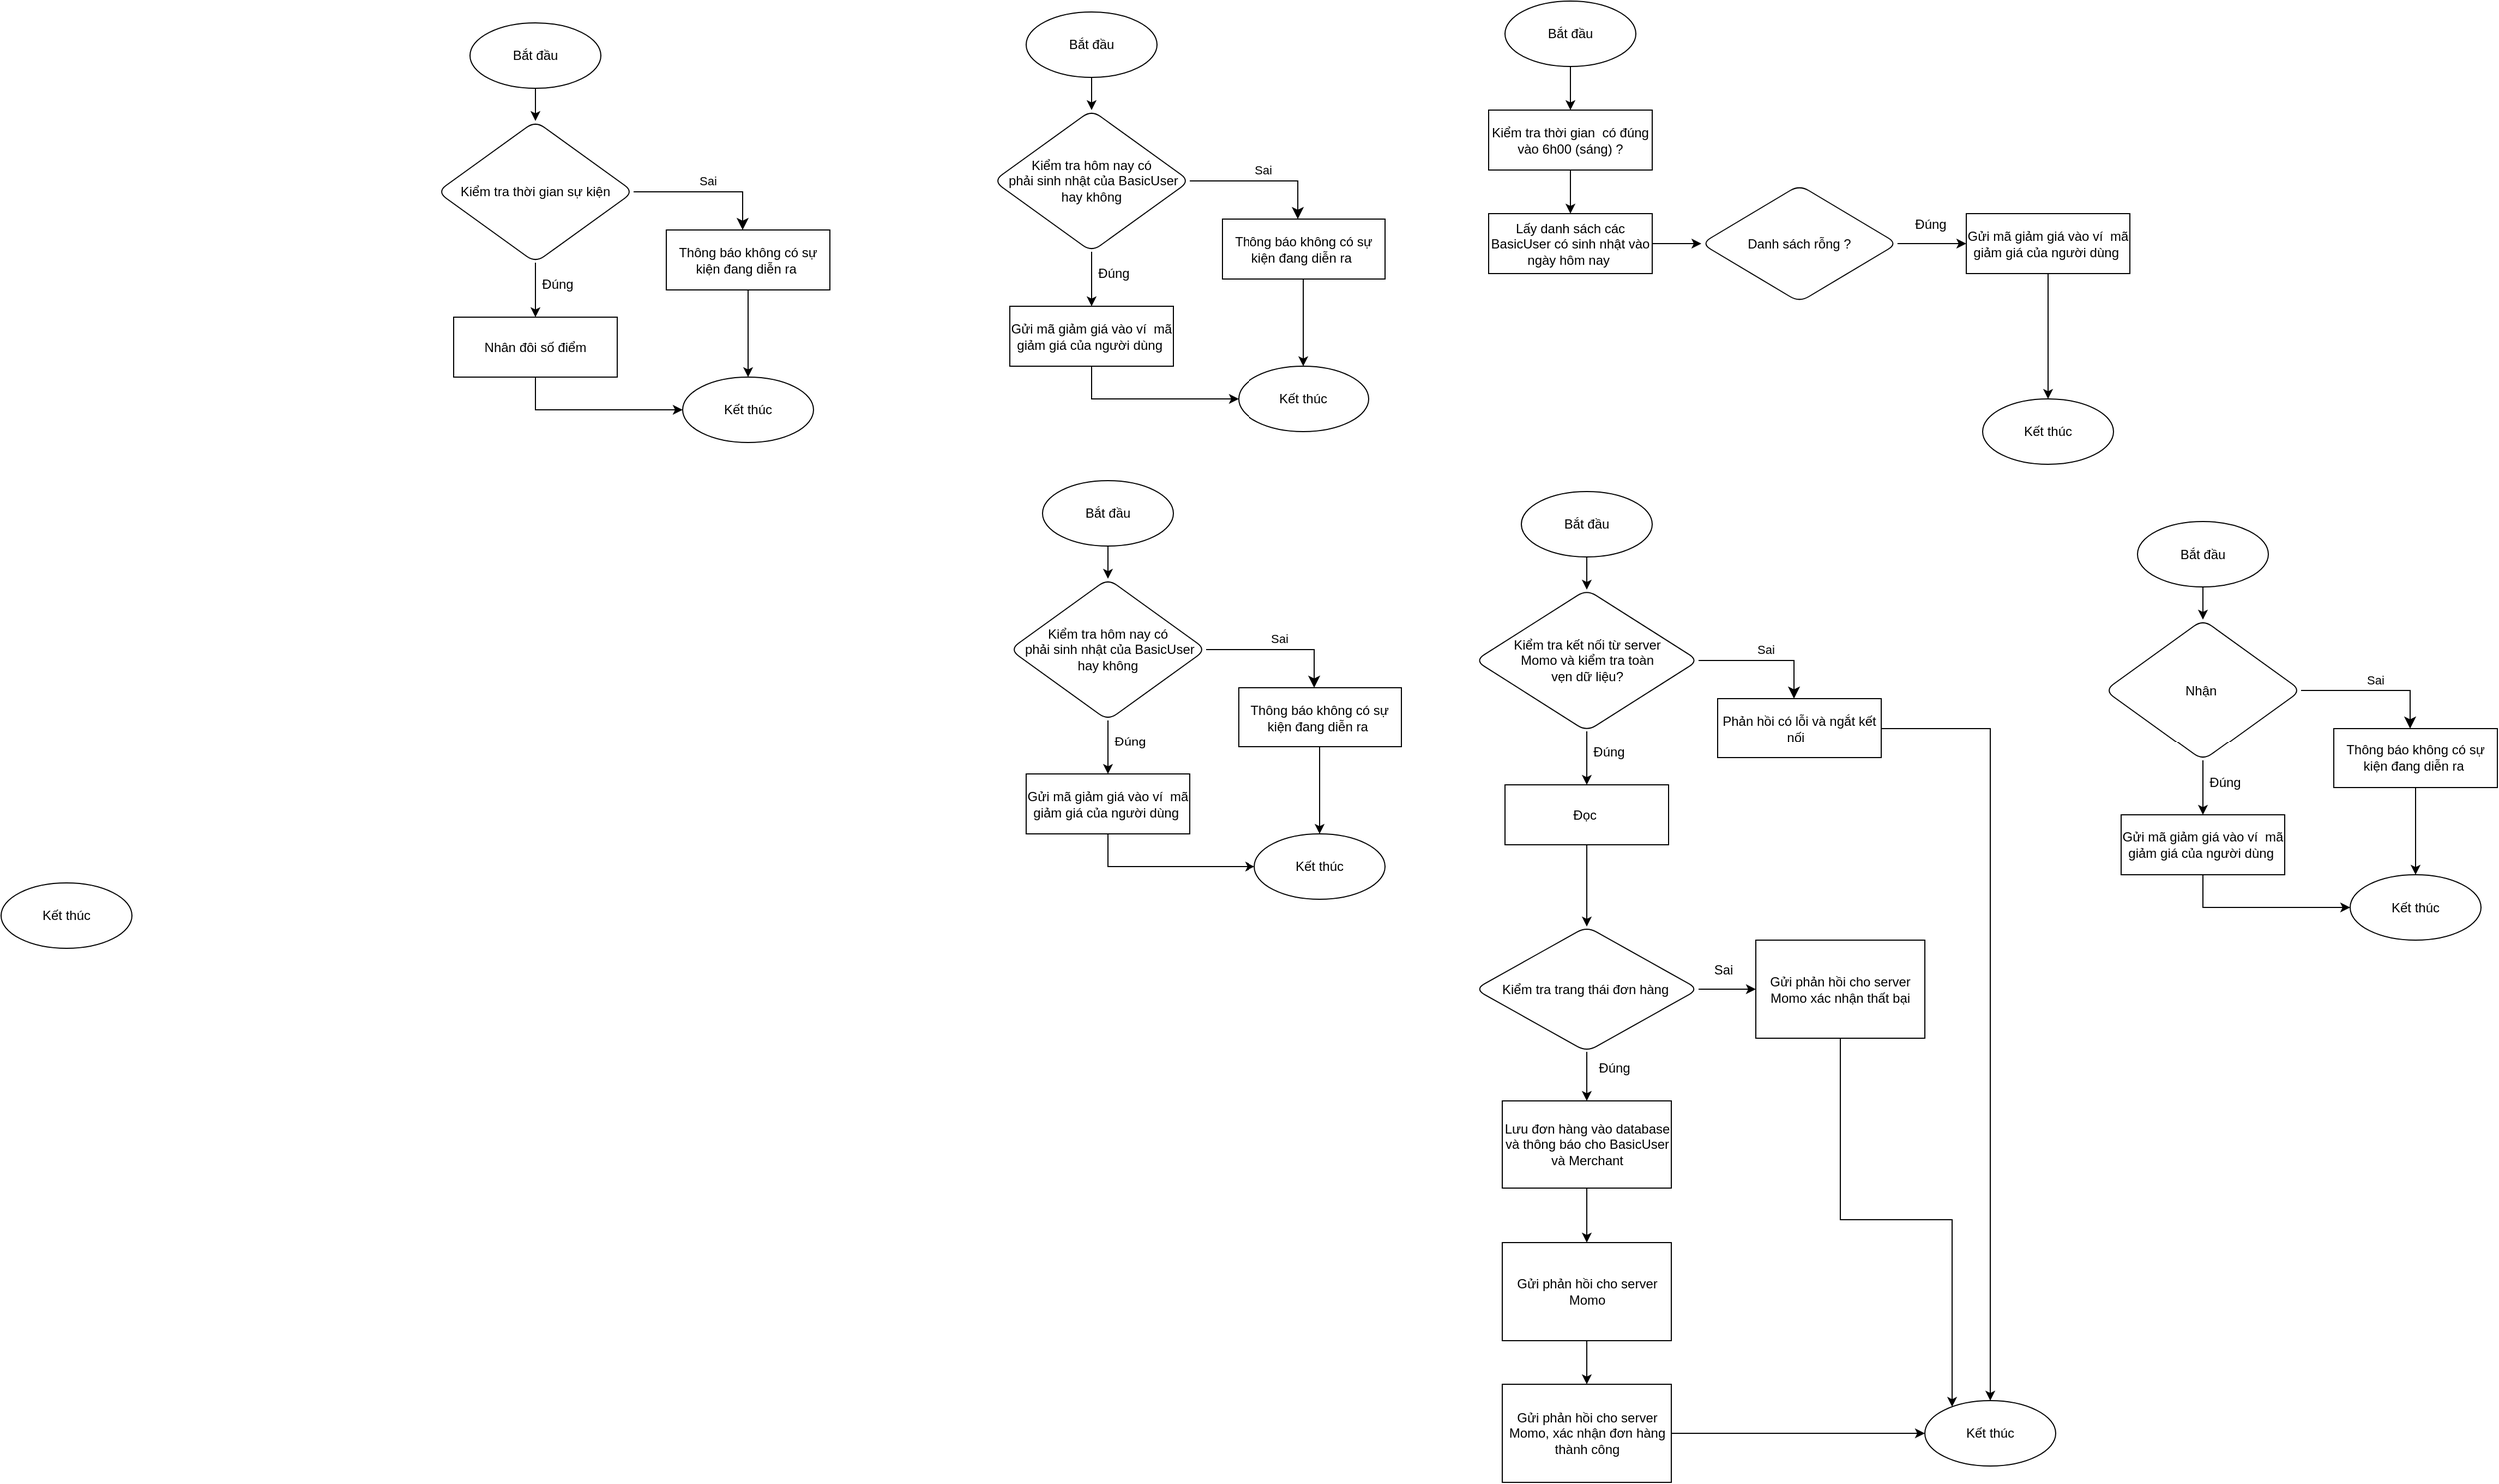 <mxfile version="15.8.8" type="github">
  <diagram id="C5RBs43oDa-KdzZeNtuy" name="Page-1">
    <mxGraphModel dx="868" dy="1619" grid="1" gridSize="10" guides="1" tooltips="1" connect="1" arrows="1" fold="1" page="1" pageScale="1" pageWidth="827" pageHeight="1169" math="0" shadow="0">
      <root>
        <mxCell id="WIyWlLk6GJQsqaUBKTNV-0" />
        <mxCell id="WIyWlLk6GJQsqaUBKTNV-1" parent="WIyWlLk6GJQsqaUBKTNV-0" />
        <mxCell id="OwRMZqoqTo7RuuSNm70h-23" value="Kết thúc" style="ellipse;whiteSpace=wrap;html=1;rounded=1;shadow=0;strokeWidth=1;glass=0;" vertex="1" parent="WIyWlLk6GJQsqaUBKTNV-1">
          <mxGeometry x="160" y="800" width="120" height="60" as="geometry" />
        </mxCell>
        <mxCell id="OwRMZqoqTo7RuuSNm70h-27" value="Sai" style="edgeStyle=orthogonalEdgeStyle;rounded=0;html=1;jettySize=auto;orthogonalLoop=1;fontSize=11;endArrow=classic;endFill=1;endSize=8;strokeWidth=1;shadow=0;labelBackgroundColor=none;" edge="1" parent="WIyWlLk6GJQsqaUBKTNV-1" source="OwRMZqoqTo7RuuSNm70h-37" target="OwRMZqoqTo7RuuSNm70h-30">
          <mxGeometry y="10" relative="1" as="geometry">
            <mxPoint as="offset" />
            <mxPoint x="740" y="165" as="sourcePoint" />
            <Array as="points">
              <mxPoint x="840" y="165" />
            </Array>
          </mxGeometry>
        </mxCell>
        <mxCell id="OwRMZqoqTo7RuuSNm70h-28" value="" style="edgeStyle=orthogonalEdgeStyle;rounded=0;orthogonalLoop=1;jettySize=auto;html=1;endArrow=classic;endFill=1;entryX=0.5;entryY=0;entryDx=0;entryDy=0;exitX=0.5;exitY=1;exitDx=0;exitDy=0;" edge="1" parent="WIyWlLk6GJQsqaUBKTNV-1" source="OwRMZqoqTo7RuuSNm70h-37" target="OwRMZqoqTo7RuuSNm70h-35">
          <mxGeometry relative="1" as="geometry">
            <mxPoint x="650" y="240" as="sourcePoint" />
            <mxPoint x="650" y="365" as="targetPoint" />
          </mxGeometry>
        </mxCell>
        <mxCell id="OwRMZqoqTo7RuuSNm70h-29" value="" style="edgeStyle=orthogonalEdgeStyle;rounded=0;orthogonalLoop=1;jettySize=auto;html=1;endArrow=classic;endFill=1;" edge="1" parent="WIyWlLk6GJQsqaUBKTNV-1" source="OwRMZqoqTo7RuuSNm70h-30" target="OwRMZqoqTo7RuuSNm70h-33">
          <mxGeometry relative="1" as="geometry" />
        </mxCell>
        <mxCell id="OwRMZqoqTo7RuuSNm70h-30" value="Thông báo không có sự kiện đang diễn ra&amp;nbsp;" style="rounded=0;whiteSpace=wrap;html=1;" vertex="1" parent="WIyWlLk6GJQsqaUBKTNV-1">
          <mxGeometry x="770" y="200" width="150" height="55" as="geometry" />
        </mxCell>
        <mxCell id="OwRMZqoqTo7RuuSNm70h-31" value="" style="edgeStyle=orthogonalEdgeStyle;rounded=0;orthogonalLoop=1;jettySize=auto;html=1;endArrow=classic;endFill=1;" edge="1" parent="WIyWlLk6GJQsqaUBKTNV-1" source="OwRMZqoqTo7RuuSNm70h-32" target="OwRMZqoqTo7RuuSNm70h-37">
          <mxGeometry relative="1" as="geometry">
            <mxPoint x="650" y="90" as="targetPoint" />
          </mxGeometry>
        </mxCell>
        <mxCell id="OwRMZqoqTo7RuuSNm70h-32" value="Bắt đầu" style="ellipse;whiteSpace=wrap;html=1;rounded=1;shadow=0;strokeWidth=1;glass=0;" vertex="1" parent="WIyWlLk6GJQsqaUBKTNV-1">
          <mxGeometry x="590" y="10" width="120" height="60" as="geometry" />
        </mxCell>
        <mxCell id="OwRMZqoqTo7RuuSNm70h-33" value="Kết thúc" style="ellipse;whiteSpace=wrap;html=1;rounded=1;shadow=0;strokeWidth=1;glass=0;" vertex="1" parent="WIyWlLk6GJQsqaUBKTNV-1">
          <mxGeometry x="785" y="335" width="120" height="60" as="geometry" />
        </mxCell>
        <mxCell id="OwRMZqoqTo7RuuSNm70h-52" style="edgeStyle=orthogonalEdgeStyle;rounded=0;orthogonalLoop=1;jettySize=auto;html=1;exitX=0.5;exitY=1;exitDx=0;exitDy=0;entryX=0;entryY=0.5;entryDx=0;entryDy=0;" edge="1" parent="WIyWlLk6GJQsqaUBKTNV-1" source="OwRMZqoqTo7RuuSNm70h-35" target="OwRMZqoqTo7RuuSNm70h-33">
          <mxGeometry relative="1" as="geometry" />
        </mxCell>
        <mxCell id="OwRMZqoqTo7RuuSNm70h-35" value="Nhân đôi số điểm" style="rounded=0;whiteSpace=wrap;html=1;" vertex="1" parent="WIyWlLk6GJQsqaUBKTNV-1">
          <mxGeometry x="575" y="280" width="150" height="55" as="geometry" />
        </mxCell>
        <mxCell id="OwRMZqoqTo7RuuSNm70h-36" value="Đúng" style="text;html=1;align=center;verticalAlign=middle;resizable=0;points=[];autosize=1;strokeColor=none;fillColor=none;" vertex="1" parent="WIyWlLk6GJQsqaUBKTNV-1">
          <mxGeometry x="650" y="240" width="40" height="20" as="geometry" />
        </mxCell>
        <mxCell id="OwRMZqoqTo7RuuSNm70h-37" value="Kiểm tra thời gian sự kiện" style="rhombus;whiteSpace=wrap;html=1;rounded=1;shadow=0;strokeWidth=1;glass=0;" vertex="1" parent="WIyWlLk6GJQsqaUBKTNV-1">
          <mxGeometry x="560" y="100" width="180" height="130" as="geometry" />
        </mxCell>
        <mxCell id="OwRMZqoqTo7RuuSNm70h-53" value="Sai" style="edgeStyle=orthogonalEdgeStyle;rounded=0;html=1;jettySize=auto;orthogonalLoop=1;fontSize=11;endArrow=classic;endFill=1;endSize=8;strokeWidth=1;shadow=0;labelBackgroundColor=none;" edge="1" parent="WIyWlLk6GJQsqaUBKTNV-1" source="OwRMZqoqTo7RuuSNm70h-63" target="OwRMZqoqTo7RuuSNm70h-56">
          <mxGeometry y="10" relative="1" as="geometry">
            <mxPoint as="offset" />
            <mxPoint x="1250" y="155" as="sourcePoint" />
            <Array as="points">
              <mxPoint x="1350" y="155" />
            </Array>
          </mxGeometry>
        </mxCell>
        <mxCell id="OwRMZqoqTo7RuuSNm70h-54" value="" style="edgeStyle=orthogonalEdgeStyle;rounded=0;orthogonalLoop=1;jettySize=auto;html=1;endArrow=classic;endFill=1;entryX=0.5;entryY=0;entryDx=0;entryDy=0;exitX=0.5;exitY=1;exitDx=0;exitDy=0;" edge="1" parent="WIyWlLk6GJQsqaUBKTNV-1" source="OwRMZqoqTo7RuuSNm70h-63" target="OwRMZqoqTo7RuuSNm70h-61">
          <mxGeometry relative="1" as="geometry">
            <mxPoint x="1160" y="230" as="sourcePoint" />
            <mxPoint x="1160" y="355" as="targetPoint" />
          </mxGeometry>
        </mxCell>
        <mxCell id="OwRMZqoqTo7RuuSNm70h-55" value="" style="edgeStyle=orthogonalEdgeStyle;rounded=0;orthogonalLoop=1;jettySize=auto;html=1;endArrow=classic;endFill=1;" edge="1" parent="WIyWlLk6GJQsqaUBKTNV-1" source="OwRMZqoqTo7RuuSNm70h-56" target="OwRMZqoqTo7RuuSNm70h-59">
          <mxGeometry relative="1" as="geometry" />
        </mxCell>
        <mxCell id="OwRMZqoqTo7RuuSNm70h-56" value="Thông báo không có sự kiện đang diễn ra&amp;nbsp;" style="rounded=0;whiteSpace=wrap;html=1;" vertex="1" parent="WIyWlLk6GJQsqaUBKTNV-1">
          <mxGeometry x="1280" y="190" width="150" height="55" as="geometry" />
        </mxCell>
        <mxCell id="OwRMZqoqTo7RuuSNm70h-57" value="" style="edgeStyle=orthogonalEdgeStyle;rounded=0;orthogonalLoop=1;jettySize=auto;html=1;endArrow=classic;endFill=1;" edge="1" parent="WIyWlLk6GJQsqaUBKTNV-1" source="OwRMZqoqTo7RuuSNm70h-58" target="OwRMZqoqTo7RuuSNm70h-63">
          <mxGeometry relative="1" as="geometry">
            <mxPoint x="1160" y="80" as="targetPoint" />
          </mxGeometry>
        </mxCell>
        <mxCell id="OwRMZqoqTo7RuuSNm70h-58" value="Bắt đầu" style="ellipse;whiteSpace=wrap;html=1;rounded=1;shadow=0;strokeWidth=1;glass=0;" vertex="1" parent="WIyWlLk6GJQsqaUBKTNV-1">
          <mxGeometry x="1100" width="120" height="60" as="geometry" />
        </mxCell>
        <mxCell id="OwRMZqoqTo7RuuSNm70h-59" value="Kết thúc" style="ellipse;whiteSpace=wrap;html=1;rounded=1;shadow=0;strokeWidth=1;glass=0;" vertex="1" parent="WIyWlLk6GJQsqaUBKTNV-1">
          <mxGeometry x="1295" y="325" width="120" height="60" as="geometry" />
        </mxCell>
        <mxCell id="OwRMZqoqTo7RuuSNm70h-60" style="edgeStyle=orthogonalEdgeStyle;rounded=0;orthogonalLoop=1;jettySize=auto;html=1;exitX=0.5;exitY=1;exitDx=0;exitDy=0;entryX=0;entryY=0.5;entryDx=0;entryDy=0;" edge="1" parent="WIyWlLk6GJQsqaUBKTNV-1" source="OwRMZqoqTo7RuuSNm70h-61" target="OwRMZqoqTo7RuuSNm70h-59">
          <mxGeometry relative="1" as="geometry" />
        </mxCell>
        <mxCell id="OwRMZqoqTo7RuuSNm70h-61" value="Gửi mã giảm giá vào ví&amp;nbsp; mã giảm giá của người dùng&amp;nbsp;" style="rounded=0;whiteSpace=wrap;html=1;" vertex="1" parent="WIyWlLk6GJQsqaUBKTNV-1">
          <mxGeometry x="1085" y="270" width="150" height="55" as="geometry" />
        </mxCell>
        <mxCell id="OwRMZqoqTo7RuuSNm70h-62" value="Đúng" style="text;html=1;align=center;verticalAlign=middle;resizable=0;points=[];autosize=1;strokeColor=none;fillColor=none;" vertex="1" parent="WIyWlLk6GJQsqaUBKTNV-1">
          <mxGeometry x="1160" y="230" width="40" height="20" as="geometry" />
        </mxCell>
        <mxCell id="OwRMZqoqTo7RuuSNm70h-63" value="Kiểm tra hôm nay có&lt;br&gt;&amp;nbsp;phải sinh nhật của BasicUser hay không" style="rhombus;whiteSpace=wrap;html=1;rounded=1;shadow=0;strokeWidth=1;glass=0;" vertex="1" parent="WIyWlLk6GJQsqaUBKTNV-1">
          <mxGeometry x="1070" y="90" width="180" height="130" as="geometry" />
        </mxCell>
        <mxCell id="OwRMZqoqTo7RuuSNm70h-76" value="" style="edgeStyle=orthogonalEdgeStyle;rounded=0;orthogonalLoop=1;jettySize=auto;html=1;" edge="1" parent="WIyWlLk6GJQsqaUBKTNV-1" source="OwRMZqoqTo7RuuSNm70h-69" target="OwRMZqoqTo7RuuSNm70h-75">
          <mxGeometry relative="1" as="geometry" />
        </mxCell>
        <mxCell id="OwRMZqoqTo7RuuSNm70h-69" value="Bắt đầu" style="ellipse;whiteSpace=wrap;html=1;rounded=1;shadow=0;strokeWidth=1;glass=0;" vertex="1" parent="WIyWlLk6GJQsqaUBKTNV-1">
          <mxGeometry x="1540" y="-10" width="120" height="60" as="geometry" />
        </mxCell>
        <mxCell id="OwRMZqoqTo7RuuSNm70h-70" value="Kết thúc" style="ellipse;whiteSpace=wrap;html=1;rounded=1;shadow=0;strokeWidth=1;glass=0;" vertex="1" parent="WIyWlLk6GJQsqaUBKTNV-1">
          <mxGeometry x="1978" y="355" width="120" height="60" as="geometry" />
        </mxCell>
        <mxCell id="OwRMZqoqTo7RuuSNm70h-85" value="" style="edgeStyle=orthogonalEdgeStyle;rounded=0;orthogonalLoop=1;jettySize=auto;html=1;" edge="1" parent="WIyWlLk6GJQsqaUBKTNV-1" source="OwRMZqoqTo7RuuSNm70h-72" target="OwRMZqoqTo7RuuSNm70h-70">
          <mxGeometry relative="1" as="geometry" />
        </mxCell>
        <mxCell id="OwRMZqoqTo7RuuSNm70h-72" value="Gửi mã giảm giá vào ví&amp;nbsp; mã giảm giá của người dùng&amp;nbsp;" style="rounded=0;whiteSpace=wrap;html=1;" vertex="1" parent="WIyWlLk6GJQsqaUBKTNV-1">
          <mxGeometry x="1963" y="185" width="150" height="55" as="geometry" />
        </mxCell>
        <mxCell id="OwRMZqoqTo7RuuSNm70h-73" value="Đúng" style="text;html=1;align=center;verticalAlign=middle;resizable=0;points=[];autosize=1;strokeColor=none;fillColor=none;" vertex="1" parent="WIyWlLk6GJQsqaUBKTNV-1">
          <mxGeometry x="1910" y="185" width="40" height="20" as="geometry" />
        </mxCell>
        <mxCell id="OwRMZqoqTo7RuuSNm70h-86" value="" style="edgeStyle=orthogonalEdgeStyle;rounded=0;orthogonalLoop=1;jettySize=auto;html=1;" edge="1" parent="WIyWlLk6GJQsqaUBKTNV-1" source="OwRMZqoqTo7RuuSNm70h-74" target="OwRMZqoqTo7RuuSNm70h-72">
          <mxGeometry relative="1" as="geometry" />
        </mxCell>
        <mxCell id="OwRMZqoqTo7RuuSNm70h-74" value="Danh sách rỗng ?" style="rhombus;whiteSpace=wrap;html=1;rounded=1;shadow=0;strokeWidth=1;glass=0;" vertex="1" parent="WIyWlLk6GJQsqaUBKTNV-1">
          <mxGeometry x="1720" y="158.75" width="180" height="107.5" as="geometry" />
        </mxCell>
        <mxCell id="OwRMZqoqTo7RuuSNm70h-79" value="" style="edgeStyle=orthogonalEdgeStyle;rounded=0;orthogonalLoop=1;jettySize=auto;html=1;" edge="1" parent="WIyWlLk6GJQsqaUBKTNV-1" source="OwRMZqoqTo7RuuSNm70h-75" target="OwRMZqoqTo7RuuSNm70h-78">
          <mxGeometry relative="1" as="geometry" />
        </mxCell>
        <mxCell id="OwRMZqoqTo7RuuSNm70h-75" value="Kiểm tra thời gian&amp;nbsp; có đúng vào 6h00 (sáng) ?" style="rounded=0;whiteSpace=wrap;html=1;" vertex="1" parent="WIyWlLk6GJQsqaUBKTNV-1">
          <mxGeometry x="1525" y="90" width="150" height="55" as="geometry" />
        </mxCell>
        <mxCell id="OwRMZqoqTo7RuuSNm70h-80" value="" style="edgeStyle=orthogonalEdgeStyle;rounded=0;orthogonalLoop=1;jettySize=auto;html=1;" edge="1" parent="WIyWlLk6GJQsqaUBKTNV-1" source="OwRMZqoqTo7RuuSNm70h-78" target="OwRMZqoqTo7RuuSNm70h-74">
          <mxGeometry relative="1" as="geometry" />
        </mxCell>
        <mxCell id="OwRMZqoqTo7RuuSNm70h-78" value="Lấy danh sách các BasicUser có sinh nhật vào ngày hôm nay&amp;nbsp;" style="rounded=0;whiteSpace=wrap;html=1;" vertex="1" parent="WIyWlLk6GJQsqaUBKTNV-1">
          <mxGeometry x="1525" y="185" width="150" height="55" as="geometry" />
        </mxCell>
        <mxCell id="OwRMZqoqTo7RuuSNm70h-87" value="Sai" style="edgeStyle=orthogonalEdgeStyle;rounded=0;html=1;jettySize=auto;orthogonalLoop=1;fontSize=11;endArrow=classic;endFill=1;endSize=8;strokeWidth=1;shadow=0;labelBackgroundColor=none;" edge="1" parent="WIyWlLk6GJQsqaUBKTNV-1" source="OwRMZqoqTo7RuuSNm70h-97" target="OwRMZqoqTo7RuuSNm70h-90">
          <mxGeometry y="10" relative="1" as="geometry">
            <mxPoint as="offset" />
            <mxPoint x="1265" y="585" as="sourcePoint" />
            <Array as="points">
              <mxPoint x="1365" y="585" />
            </Array>
          </mxGeometry>
        </mxCell>
        <mxCell id="OwRMZqoqTo7RuuSNm70h-88" value="" style="edgeStyle=orthogonalEdgeStyle;rounded=0;orthogonalLoop=1;jettySize=auto;html=1;endArrow=classic;endFill=1;entryX=0.5;entryY=0;entryDx=0;entryDy=0;exitX=0.5;exitY=1;exitDx=0;exitDy=0;" edge="1" parent="WIyWlLk6GJQsqaUBKTNV-1" source="OwRMZqoqTo7RuuSNm70h-97" target="OwRMZqoqTo7RuuSNm70h-95">
          <mxGeometry relative="1" as="geometry">
            <mxPoint x="1175" y="660" as="sourcePoint" />
            <mxPoint x="1175" y="785" as="targetPoint" />
          </mxGeometry>
        </mxCell>
        <mxCell id="OwRMZqoqTo7RuuSNm70h-89" value="" style="edgeStyle=orthogonalEdgeStyle;rounded=0;orthogonalLoop=1;jettySize=auto;html=1;endArrow=classic;endFill=1;" edge="1" parent="WIyWlLk6GJQsqaUBKTNV-1" source="OwRMZqoqTo7RuuSNm70h-90" target="OwRMZqoqTo7RuuSNm70h-93">
          <mxGeometry relative="1" as="geometry" />
        </mxCell>
        <mxCell id="OwRMZqoqTo7RuuSNm70h-90" value="Thông báo không có sự kiện đang diễn ra&amp;nbsp;" style="rounded=0;whiteSpace=wrap;html=1;" vertex="1" parent="WIyWlLk6GJQsqaUBKTNV-1">
          <mxGeometry x="1295" y="620" width="150" height="55" as="geometry" />
        </mxCell>
        <mxCell id="OwRMZqoqTo7RuuSNm70h-91" value="" style="edgeStyle=orthogonalEdgeStyle;rounded=0;orthogonalLoop=1;jettySize=auto;html=1;endArrow=classic;endFill=1;" edge="1" parent="WIyWlLk6GJQsqaUBKTNV-1" source="OwRMZqoqTo7RuuSNm70h-92" target="OwRMZqoqTo7RuuSNm70h-97">
          <mxGeometry relative="1" as="geometry">
            <mxPoint x="1175" y="510" as="targetPoint" />
          </mxGeometry>
        </mxCell>
        <mxCell id="OwRMZqoqTo7RuuSNm70h-92" value="Bắt đầu" style="ellipse;whiteSpace=wrap;html=1;rounded=1;shadow=0;strokeWidth=1;glass=0;" vertex="1" parent="WIyWlLk6GJQsqaUBKTNV-1">
          <mxGeometry x="1115" y="430" width="120" height="60" as="geometry" />
        </mxCell>
        <mxCell id="OwRMZqoqTo7RuuSNm70h-93" value="Kết thúc" style="ellipse;whiteSpace=wrap;html=1;rounded=1;shadow=0;strokeWidth=1;glass=0;" vertex="1" parent="WIyWlLk6GJQsqaUBKTNV-1">
          <mxGeometry x="1310" y="755" width="120" height="60" as="geometry" />
        </mxCell>
        <mxCell id="OwRMZqoqTo7RuuSNm70h-94" style="edgeStyle=orthogonalEdgeStyle;rounded=0;orthogonalLoop=1;jettySize=auto;html=1;exitX=0.5;exitY=1;exitDx=0;exitDy=0;entryX=0;entryY=0.5;entryDx=0;entryDy=0;" edge="1" parent="WIyWlLk6GJQsqaUBKTNV-1" source="OwRMZqoqTo7RuuSNm70h-95" target="OwRMZqoqTo7RuuSNm70h-93">
          <mxGeometry relative="1" as="geometry" />
        </mxCell>
        <mxCell id="OwRMZqoqTo7RuuSNm70h-95" value="Gửi mã giảm giá vào ví&amp;nbsp; mã giảm giá của người dùng&amp;nbsp;" style="rounded=0;whiteSpace=wrap;html=1;" vertex="1" parent="WIyWlLk6GJQsqaUBKTNV-1">
          <mxGeometry x="1100" y="700" width="150" height="55" as="geometry" />
        </mxCell>
        <mxCell id="OwRMZqoqTo7RuuSNm70h-96" value="Đúng" style="text;html=1;align=center;verticalAlign=middle;resizable=0;points=[];autosize=1;strokeColor=none;fillColor=none;" vertex="1" parent="WIyWlLk6GJQsqaUBKTNV-1">
          <mxGeometry x="1175" y="660" width="40" height="20" as="geometry" />
        </mxCell>
        <mxCell id="OwRMZqoqTo7RuuSNm70h-97" value="Kiểm tra hôm nay có&lt;br&gt;&amp;nbsp;phải sinh nhật của BasicUser hay không" style="rhombus;whiteSpace=wrap;html=1;rounded=1;shadow=0;strokeWidth=1;glass=0;" vertex="1" parent="WIyWlLk6GJQsqaUBKTNV-1">
          <mxGeometry x="1085" y="520" width="180" height="130" as="geometry" />
        </mxCell>
        <mxCell id="OwRMZqoqTo7RuuSNm70h-98" value="Sai" style="edgeStyle=orthogonalEdgeStyle;rounded=0;html=1;jettySize=auto;orthogonalLoop=1;fontSize=11;endArrow=classic;endFill=1;endSize=8;strokeWidth=1;shadow=0;labelBackgroundColor=none;" edge="1" parent="WIyWlLk6GJQsqaUBKTNV-1" source="OwRMZqoqTo7RuuSNm70h-108" target="OwRMZqoqTo7RuuSNm70h-101">
          <mxGeometry y="10" relative="1" as="geometry">
            <mxPoint as="offset" />
            <mxPoint x="1705" y="595" as="sourcePoint" />
            <Array as="points">
              <mxPoint x="1805" y="595" />
            </Array>
          </mxGeometry>
        </mxCell>
        <mxCell id="OwRMZqoqTo7RuuSNm70h-99" value="" style="edgeStyle=orthogonalEdgeStyle;rounded=0;orthogonalLoop=1;jettySize=auto;html=1;endArrow=classic;endFill=1;entryX=0.5;entryY=0;entryDx=0;entryDy=0;exitX=0.5;exitY=1;exitDx=0;exitDy=0;" edge="1" parent="WIyWlLk6GJQsqaUBKTNV-1" source="OwRMZqoqTo7RuuSNm70h-108" target="OwRMZqoqTo7RuuSNm70h-106">
          <mxGeometry relative="1" as="geometry">
            <mxPoint x="1615" y="670" as="sourcePoint" />
            <mxPoint x="1615" y="795" as="targetPoint" />
          </mxGeometry>
        </mxCell>
        <mxCell id="OwRMZqoqTo7RuuSNm70h-100" value="" style="edgeStyle=orthogonalEdgeStyle;rounded=0;orthogonalLoop=1;jettySize=auto;html=1;endArrow=classic;endFill=1;" edge="1" parent="WIyWlLk6GJQsqaUBKTNV-1" source="OwRMZqoqTo7RuuSNm70h-101" target="OwRMZqoqTo7RuuSNm70h-104">
          <mxGeometry relative="1" as="geometry" />
        </mxCell>
        <mxCell id="OwRMZqoqTo7RuuSNm70h-101" value="Phản hồi có lỗi và ngắt kết nối&amp;nbsp;&amp;nbsp;" style="rounded=0;whiteSpace=wrap;html=1;" vertex="1" parent="WIyWlLk6GJQsqaUBKTNV-1">
          <mxGeometry x="1735" y="630" width="150" height="55" as="geometry" />
        </mxCell>
        <mxCell id="OwRMZqoqTo7RuuSNm70h-102" value="" style="edgeStyle=orthogonalEdgeStyle;rounded=0;orthogonalLoop=1;jettySize=auto;html=1;endArrow=classic;endFill=1;" edge="1" parent="WIyWlLk6GJQsqaUBKTNV-1" source="OwRMZqoqTo7RuuSNm70h-103" target="OwRMZqoqTo7RuuSNm70h-108">
          <mxGeometry relative="1" as="geometry">
            <mxPoint x="1615" y="520" as="targetPoint" />
          </mxGeometry>
        </mxCell>
        <mxCell id="OwRMZqoqTo7RuuSNm70h-103" value="Bắt đầu" style="ellipse;whiteSpace=wrap;html=1;rounded=1;shadow=0;strokeWidth=1;glass=0;" vertex="1" parent="WIyWlLk6GJQsqaUBKTNV-1">
          <mxGeometry x="1555" y="440" width="120" height="60" as="geometry" />
        </mxCell>
        <mxCell id="OwRMZqoqTo7RuuSNm70h-104" value="Kết thúc" style="ellipse;whiteSpace=wrap;html=1;rounded=1;shadow=0;strokeWidth=1;glass=0;" vertex="1" parent="WIyWlLk6GJQsqaUBKTNV-1">
          <mxGeometry x="1925" y="1275" width="120" height="60" as="geometry" />
        </mxCell>
        <mxCell id="OwRMZqoqTo7RuuSNm70h-114" value="" style="edgeStyle=orthogonalEdgeStyle;rounded=0;orthogonalLoop=1;jettySize=auto;html=1;" edge="1" parent="WIyWlLk6GJQsqaUBKTNV-1" source="OwRMZqoqTo7RuuSNm70h-106" target="OwRMZqoqTo7RuuSNm70h-113">
          <mxGeometry relative="1" as="geometry" />
        </mxCell>
        <mxCell id="OwRMZqoqTo7RuuSNm70h-106" value="Đọc&amp;nbsp;" style="rounded=0;whiteSpace=wrap;html=1;" vertex="1" parent="WIyWlLk6GJQsqaUBKTNV-1">
          <mxGeometry x="1540" y="710" width="150" height="55" as="geometry" />
        </mxCell>
        <mxCell id="OwRMZqoqTo7RuuSNm70h-107" value="Đúng" style="text;html=1;align=center;verticalAlign=middle;resizable=0;points=[];autosize=1;strokeColor=none;fillColor=none;" vertex="1" parent="WIyWlLk6GJQsqaUBKTNV-1">
          <mxGeometry x="1615" y="670" width="40" height="20" as="geometry" />
        </mxCell>
        <mxCell id="OwRMZqoqTo7RuuSNm70h-108" value="Kiểm tra kết nối từ server &lt;br&gt;Momo và kiểm tra toàn &lt;br&gt;vẹn dữ liệu?" style="rhombus;whiteSpace=wrap;html=1;rounded=1;shadow=0;strokeWidth=1;glass=0;" vertex="1" parent="WIyWlLk6GJQsqaUBKTNV-1">
          <mxGeometry x="1512.5" y="530" width="205" height="130" as="geometry" />
        </mxCell>
        <mxCell id="OwRMZqoqTo7RuuSNm70h-118" value="" style="edgeStyle=orthogonalEdgeStyle;rounded=0;orthogonalLoop=1;jettySize=auto;html=1;" edge="1" parent="WIyWlLk6GJQsqaUBKTNV-1" source="OwRMZqoqTo7RuuSNm70h-113" target="OwRMZqoqTo7RuuSNm70h-117">
          <mxGeometry relative="1" as="geometry" />
        </mxCell>
        <mxCell id="OwRMZqoqTo7RuuSNm70h-130" value="" style="edgeStyle=orthogonalEdgeStyle;rounded=0;orthogonalLoop=1;jettySize=auto;html=1;" edge="1" parent="WIyWlLk6GJQsqaUBKTNV-1" source="OwRMZqoqTo7RuuSNm70h-113" target="OwRMZqoqTo7RuuSNm70h-127">
          <mxGeometry relative="1" as="geometry" />
        </mxCell>
        <mxCell id="OwRMZqoqTo7RuuSNm70h-113" value="Kiểm tra trang thái đơn hàng&amp;nbsp;" style="rhombus;whiteSpace=wrap;html=1;rounded=1;shadow=0;strokeWidth=1;glass=0;" vertex="1" parent="WIyWlLk6GJQsqaUBKTNV-1">
          <mxGeometry x="1512.5" y="840" width="205" height="115" as="geometry" />
        </mxCell>
        <mxCell id="OwRMZqoqTo7RuuSNm70h-124" value="" style="edgeStyle=orthogonalEdgeStyle;rounded=0;orthogonalLoop=1;jettySize=auto;html=1;" edge="1" parent="WIyWlLk6GJQsqaUBKTNV-1" source="OwRMZqoqTo7RuuSNm70h-117" target="OwRMZqoqTo7RuuSNm70h-123">
          <mxGeometry relative="1" as="geometry" />
        </mxCell>
        <mxCell id="OwRMZqoqTo7RuuSNm70h-117" value="Lưu đơn hàng vào database và thông báo cho BasicUser và Merchant" style="rounded=0;whiteSpace=wrap;html=1;" vertex="1" parent="WIyWlLk6GJQsqaUBKTNV-1">
          <mxGeometry x="1537.5" y="1000" width="155" height="80" as="geometry" />
        </mxCell>
        <mxCell id="OwRMZqoqTo7RuuSNm70h-121" value="Sai" style="text;html=1;align=center;verticalAlign=middle;resizable=0;points=[];autosize=1;strokeColor=none;fillColor=none;" vertex="1" parent="WIyWlLk6GJQsqaUBKTNV-1">
          <mxGeometry x="1725" y="870" width="30" height="20" as="geometry" />
        </mxCell>
        <mxCell id="OwRMZqoqTo7RuuSNm70h-122" value="Đúng" style="text;html=1;align=center;verticalAlign=middle;resizable=0;points=[];autosize=1;strokeColor=none;fillColor=none;" vertex="1" parent="WIyWlLk6GJQsqaUBKTNV-1">
          <mxGeometry x="1620" y="960" width="40" height="20" as="geometry" />
        </mxCell>
        <mxCell id="OwRMZqoqTo7RuuSNm70h-126" value="" style="edgeStyle=orthogonalEdgeStyle;rounded=0;orthogonalLoop=1;jettySize=auto;html=1;" edge="1" parent="WIyWlLk6GJQsqaUBKTNV-1" source="OwRMZqoqTo7RuuSNm70h-123" target="OwRMZqoqTo7RuuSNm70h-125">
          <mxGeometry relative="1" as="geometry" />
        </mxCell>
        <mxCell id="OwRMZqoqTo7RuuSNm70h-123" value="Gửi phản hồi cho server Momo" style="whiteSpace=wrap;html=1;rounded=0;" vertex="1" parent="WIyWlLk6GJQsqaUBKTNV-1">
          <mxGeometry x="1537.5" y="1130" width="155" height="90" as="geometry" />
        </mxCell>
        <mxCell id="OwRMZqoqTo7RuuSNm70h-132" value="" style="edgeStyle=orthogonalEdgeStyle;rounded=0;orthogonalLoop=1;jettySize=auto;html=1;" edge="1" parent="WIyWlLk6GJQsqaUBKTNV-1" source="OwRMZqoqTo7RuuSNm70h-125" target="OwRMZqoqTo7RuuSNm70h-104">
          <mxGeometry relative="1" as="geometry" />
        </mxCell>
        <mxCell id="OwRMZqoqTo7RuuSNm70h-125" value="Gửi phản hồi cho server Momo, xác nhận đơn hàng thành công" style="whiteSpace=wrap;html=1;rounded=0;" vertex="1" parent="WIyWlLk6GJQsqaUBKTNV-1">
          <mxGeometry x="1537.5" y="1260" width="155" height="90" as="geometry" />
        </mxCell>
        <mxCell id="OwRMZqoqTo7RuuSNm70h-131" value="" style="edgeStyle=orthogonalEdgeStyle;rounded=0;orthogonalLoop=1;jettySize=auto;html=1;" edge="1" parent="WIyWlLk6GJQsqaUBKTNV-1" source="OwRMZqoqTo7RuuSNm70h-127" target="OwRMZqoqTo7RuuSNm70h-104">
          <mxGeometry relative="1" as="geometry">
            <Array as="points">
              <mxPoint x="1847" y="1109" />
              <mxPoint x="1950" y="1109" />
            </Array>
          </mxGeometry>
        </mxCell>
        <mxCell id="OwRMZqoqTo7RuuSNm70h-127" value="Gửi phản hồi cho server Momo xác nhận thất bại" style="whiteSpace=wrap;html=1;rounded=0;" vertex="1" parent="WIyWlLk6GJQsqaUBKTNV-1">
          <mxGeometry x="1770" y="852.5" width="155" height="90" as="geometry" />
        </mxCell>
        <mxCell id="OwRMZqoqTo7RuuSNm70h-133" value="Sai" style="edgeStyle=orthogonalEdgeStyle;rounded=0;html=1;jettySize=auto;orthogonalLoop=1;fontSize=11;endArrow=classic;endFill=1;endSize=8;strokeWidth=1;shadow=0;labelBackgroundColor=none;" edge="1" parent="WIyWlLk6GJQsqaUBKTNV-1" source="OwRMZqoqTo7RuuSNm70h-143" target="OwRMZqoqTo7RuuSNm70h-136">
          <mxGeometry y="10" relative="1" as="geometry">
            <mxPoint as="offset" />
            <mxPoint x="2270" y="622.5" as="sourcePoint" />
            <Array as="points">
              <mxPoint x="2370" y="622.5" />
            </Array>
          </mxGeometry>
        </mxCell>
        <mxCell id="OwRMZqoqTo7RuuSNm70h-134" value="" style="edgeStyle=orthogonalEdgeStyle;rounded=0;orthogonalLoop=1;jettySize=auto;html=1;endArrow=classic;endFill=1;entryX=0.5;entryY=0;entryDx=0;entryDy=0;exitX=0.5;exitY=1;exitDx=0;exitDy=0;" edge="1" parent="WIyWlLk6GJQsqaUBKTNV-1" source="OwRMZqoqTo7RuuSNm70h-143" target="OwRMZqoqTo7RuuSNm70h-141">
          <mxGeometry relative="1" as="geometry">
            <mxPoint x="2180" y="697.5" as="sourcePoint" />
            <mxPoint x="2180" y="822.5" as="targetPoint" />
          </mxGeometry>
        </mxCell>
        <mxCell id="OwRMZqoqTo7RuuSNm70h-135" value="" style="edgeStyle=orthogonalEdgeStyle;rounded=0;orthogonalLoop=1;jettySize=auto;html=1;endArrow=classic;endFill=1;" edge="1" parent="WIyWlLk6GJQsqaUBKTNV-1" source="OwRMZqoqTo7RuuSNm70h-136" target="OwRMZqoqTo7RuuSNm70h-139">
          <mxGeometry relative="1" as="geometry" />
        </mxCell>
        <mxCell id="OwRMZqoqTo7RuuSNm70h-136" value="Thông báo không có sự kiện đang diễn ra&amp;nbsp;" style="rounded=0;whiteSpace=wrap;html=1;" vertex="1" parent="WIyWlLk6GJQsqaUBKTNV-1">
          <mxGeometry x="2300" y="657.5" width="150" height="55" as="geometry" />
        </mxCell>
        <mxCell id="OwRMZqoqTo7RuuSNm70h-137" value="" style="edgeStyle=orthogonalEdgeStyle;rounded=0;orthogonalLoop=1;jettySize=auto;html=1;endArrow=classic;endFill=1;" edge="1" parent="WIyWlLk6GJQsqaUBKTNV-1" source="OwRMZqoqTo7RuuSNm70h-138" target="OwRMZqoqTo7RuuSNm70h-143">
          <mxGeometry relative="1" as="geometry">
            <mxPoint x="2180" y="547.5" as="targetPoint" />
          </mxGeometry>
        </mxCell>
        <mxCell id="OwRMZqoqTo7RuuSNm70h-138" value="Bắt đầu" style="ellipse;whiteSpace=wrap;html=1;rounded=1;shadow=0;strokeWidth=1;glass=0;" vertex="1" parent="WIyWlLk6GJQsqaUBKTNV-1">
          <mxGeometry x="2120" y="467.5" width="120" height="60" as="geometry" />
        </mxCell>
        <mxCell id="OwRMZqoqTo7RuuSNm70h-139" value="Kết thúc" style="ellipse;whiteSpace=wrap;html=1;rounded=1;shadow=0;strokeWidth=1;glass=0;" vertex="1" parent="WIyWlLk6GJQsqaUBKTNV-1">
          <mxGeometry x="2315" y="792.5" width="120" height="60" as="geometry" />
        </mxCell>
        <mxCell id="OwRMZqoqTo7RuuSNm70h-140" style="edgeStyle=orthogonalEdgeStyle;rounded=0;orthogonalLoop=1;jettySize=auto;html=1;exitX=0.5;exitY=1;exitDx=0;exitDy=0;entryX=0;entryY=0.5;entryDx=0;entryDy=0;" edge="1" parent="WIyWlLk6GJQsqaUBKTNV-1" source="OwRMZqoqTo7RuuSNm70h-141" target="OwRMZqoqTo7RuuSNm70h-139">
          <mxGeometry relative="1" as="geometry" />
        </mxCell>
        <mxCell id="OwRMZqoqTo7RuuSNm70h-141" value="Gửi mã giảm giá vào ví&amp;nbsp; mã giảm giá của người dùng&amp;nbsp;" style="rounded=0;whiteSpace=wrap;html=1;" vertex="1" parent="WIyWlLk6GJQsqaUBKTNV-1">
          <mxGeometry x="2105" y="737.5" width="150" height="55" as="geometry" />
        </mxCell>
        <mxCell id="OwRMZqoqTo7RuuSNm70h-142" value="Đúng" style="text;html=1;align=center;verticalAlign=middle;resizable=0;points=[];autosize=1;strokeColor=none;fillColor=none;" vertex="1" parent="WIyWlLk6GJQsqaUBKTNV-1">
          <mxGeometry x="2180" y="697.5" width="40" height="20" as="geometry" />
        </mxCell>
        <mxCell id="OwRMZqoqTo7RuuSNm70h-143" value="Nhận&amp;nbsp;" style="rhombus;whiteSpace=wrap;html=1;rounded=1;shadow=0;strokeWidth=1;glass=0;" vertex="1" parent="WIyWlLk6GJQsqaUBKTNV-1">
          <mxGeometry x="2090" y="557.5" width="180" height="130" as="geometry" />
        </mxCell>
      </root>
    </mxGraphModel>
  </diagram>
</mxfile>
